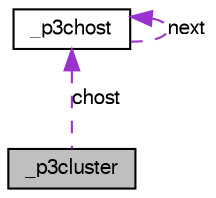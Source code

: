 digraph G
{
  bgcolor="transparent";
  edge [fontname="FreeSans",fontsize="10",labelfontname="FreeSans",labelfontsize="10"];
  node [fontname="FreeSans",fontsize="10",shape=record];
  Node1 [label="_p3cluster",height=0.2,width=0.4,color="black", fillcolor="grey75", style="filled" fontcolor="black"];
  Node2 -> Node1 [dir=back,color="darkorchid3",fontsize="10",style="dashed",label="chost",fontname="FreeSans"];
  Node2 [label="_p3chost",height=0.2,width=0.4,color="black",URL="$struct__p3chost.html"];
  Node2 -> Node2 [dir=back,color="darkorchid3",fontsize="10",style="dashed",label="next",fontname="FreeSans"];
}
